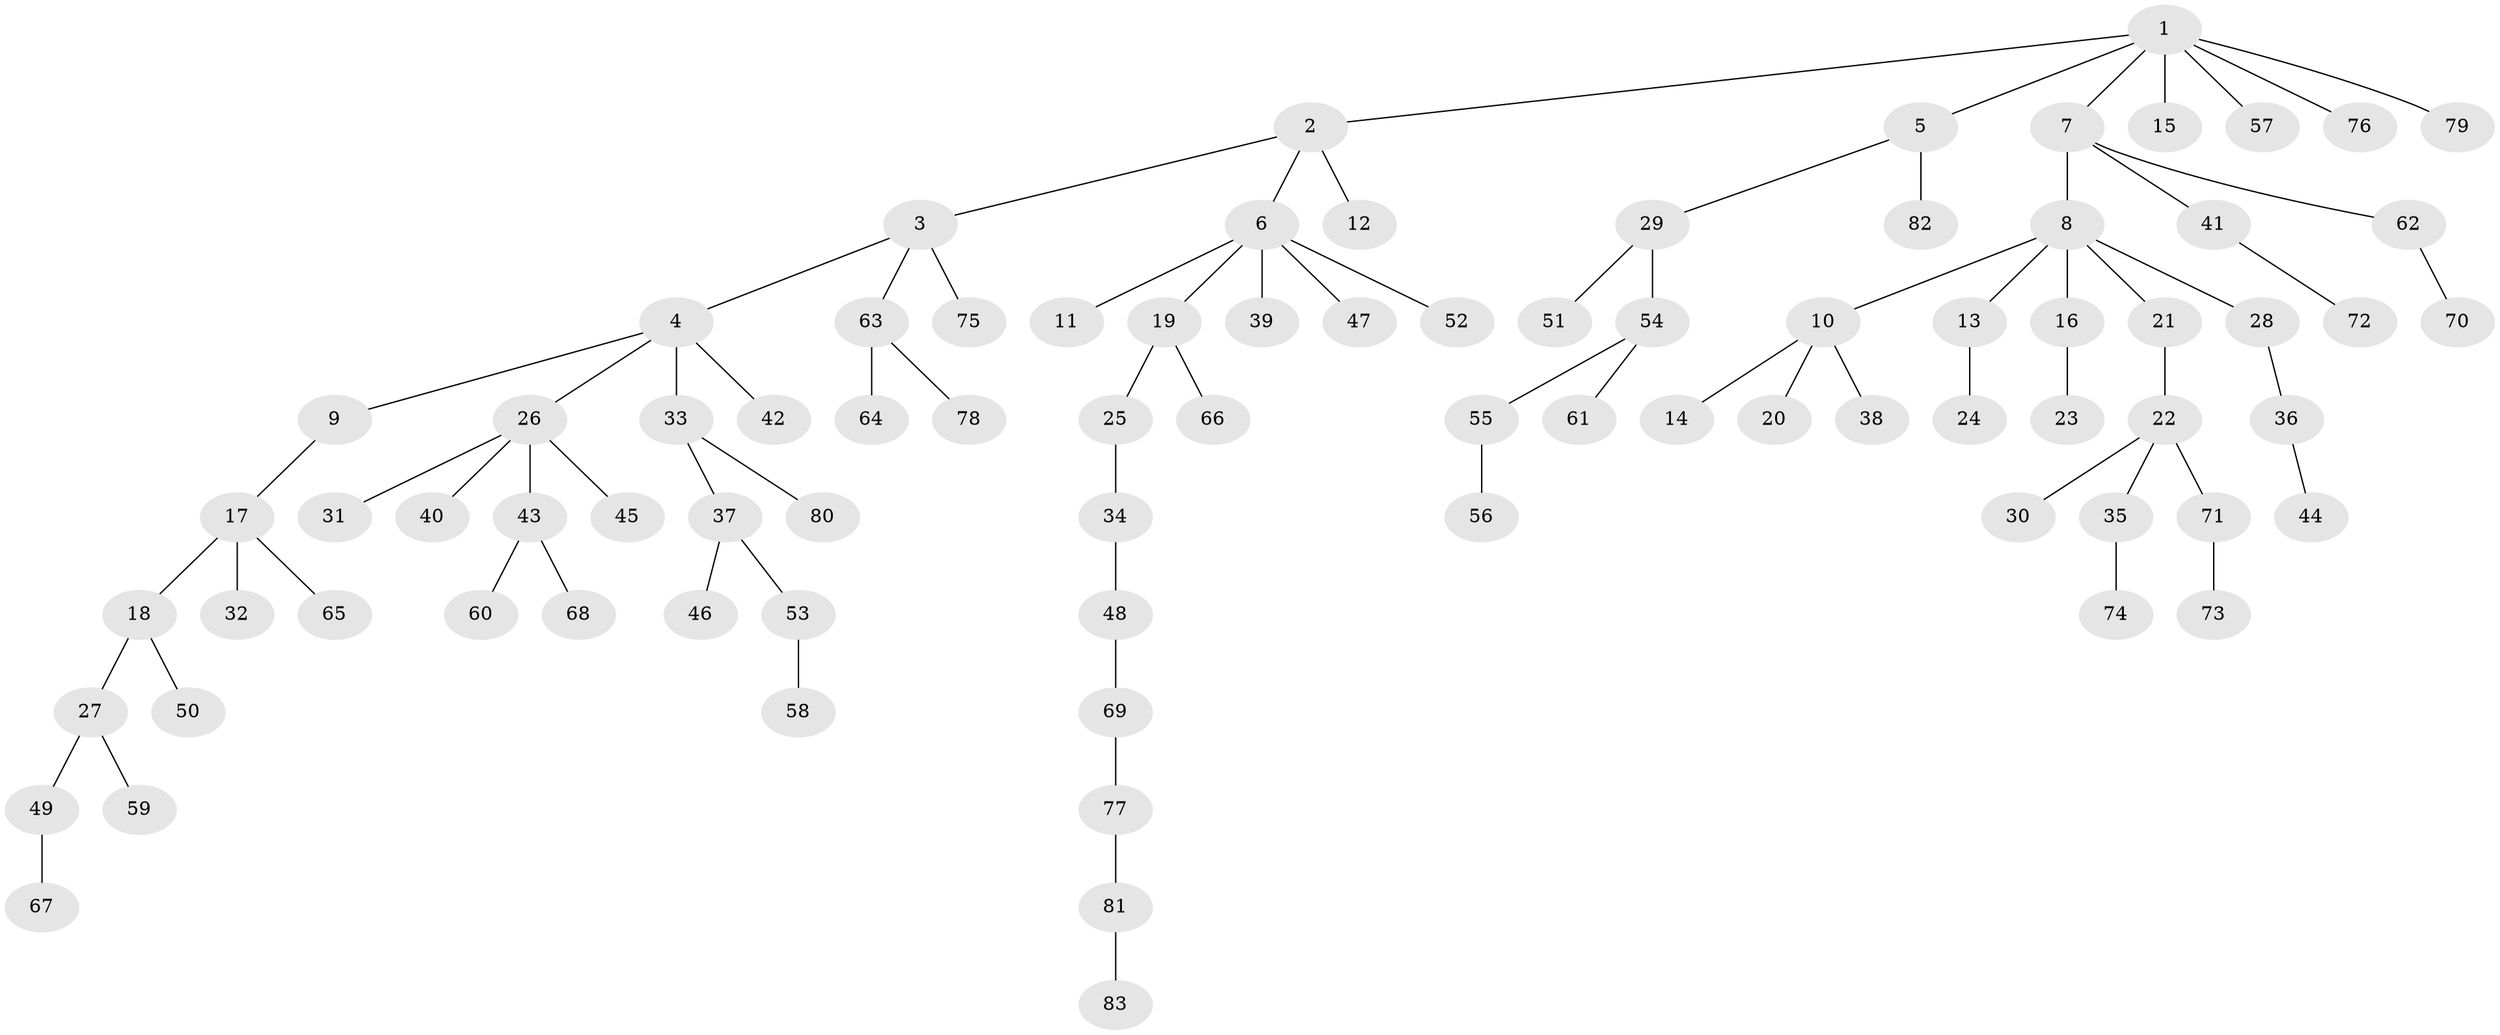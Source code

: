 // Generated by graph-tools (version 1.1) at 2025/50/03/09/25 03:50:25]
// undirected, 83 vertices, 82 edges
graph export_dot {
graph [start="1"]
  node [color=gray90,style=filled];
  1;
  2;
  3;
  4;
  5;
  6;
  7;
  8;
  9;
  10;
  11;
  12;
  13;
  14;
  15;
  16;
  17;
  18;
  19;
  20;
  21;
  22;
  23;
  24;
  25;
  26;
  27;
  28;
  29;
  30;
  31;
  32;
  33;
  34;
  35;
  36;
  37;
  38;
  39;
  40;
  41;
  42;
  43;
  44;
  45;
  46;
  47;
  48;
  49;
  50;
  51;
  52;
  53;
  54;
  55;
  56;
  57;
  58;
  59;
  60;
  61;
  62;
  63;
  64;
  65;
  66;
  67;
  68;
  69;
  70;
  71;
  72;
  73;
  74;
  75;
  76;
  77;
  78;
  79;
  80;
  81;
  82;
  83;
  1 -- 2;
  1 -- 5;
  1 -- 7;
  1 -- 15;
  1 -- 57;
  1 -- 76;
  1 -- 79;
  2 -- 3;
  2 -- 6;
  2 -- 12;
  3 -- 4;
  3 -- 63;
  3 -- 75;
  4 -- 9;
  4 -- 26;
  4 -- 33;
  4 -- 42;
  5 -- 29;
  5 -- 82;
  6 -- 11;
  6 -- 19;
  6 -- 39;
  6 -- 47;
  6 -- 52;
  7 -- 8;
  7 -- 41;
  7 -- 62;
  8 -- 10;
  8 -- 13;
  8 -- 16;
  8 -- 21;
  8 -- 28;
  9 -- 17;
  10 -- 14;
  10 -- 20;
  10 -- 38;
  13 -- 24;
  16 -- 23;
  17 -- 18;
  17 -- 32;
  17 -- 65;
  18 -- 27;
  18 -- 50;
  19 -- 25;
  19 -- 66;
  21 -- 22;
  22 -- 30;
  22 -- 35;
  22 -- 71;
  25 -- 34;
  26 -- 31;
  26 -- 40;
  26 -- 43;
  26 -- 45;
  27 -- 49;
  27 -- 59;
  28 -- 36;
  29 -- 51;
  29 -- 54;
  33 -- 37;
  33 -- 80;
  34 -- 48;
  35 -- 74;
  36 -- 44;
  37 -- 46;
  37 -- 53;
  41 -- 72;
  43 -- 60;
  43 -- 68;
  48 -- 69;
  49 -- 67;
  53 -- 58;
  54 -- 55;
  54 -- 61;
  55 -- 56;
  62 -- 70;
  63 -- 64;
  63 -- 78;
  69 -- 77;
  71 -- 73;
  77 -- 81;
  81 -- 83;
}
